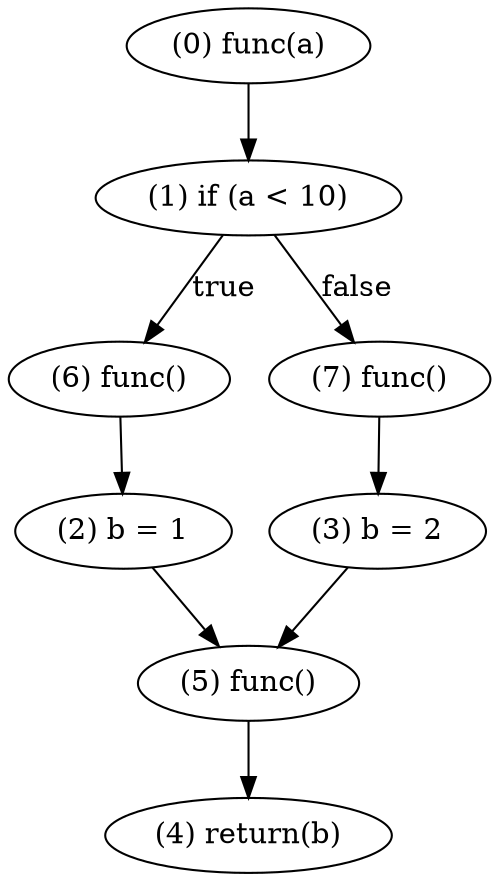 digraph {
    0 [ label = "(0) func(a)" ]
    1 [ label = "(1) if (a < 10)" ]
    2 [ label = "(2) b = 1" ]
    3 [ label = "(3) b = 2" ]
    4 [ label = "(4) return(b)" ]
    5 [ label = "(5) func()" ]
    6 [ label = "(6) func()" ]
    7 [ label = "(7) func()" ]
    0 -> 1 [ label = "" ]
    1 -> 7 [ label = "false" ]
    1 -> 6 [ label = "true" ]
    2 -> 5 [ label = "" ]
    3 -> 5 [ label = "" ]
    5 -> 4 [ label = "" ]
    6 -> 2 [ label = "" ]
    7 -> 3 [ label = "" ]
}
